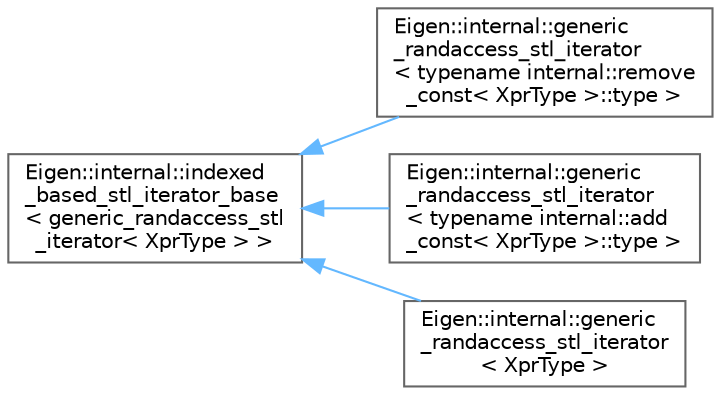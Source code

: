 digraph "Graphical Class Hierarchy"
{
 // LATEX_PDF_SIZE
  bgcolor="transparent";
  edge [fontname=Helvetica,fontsize=10,labelfontname=Helvetica,labelfontsize=10];
  node [fontname=Helvetica,fontsize=10,shape=box,height=0.2,width=0.4];
  rankdir="LR";
  Node0 [id="Node000000",label="Eigen::internal::indexed\l_based_stl_iterator_base\l\< generic_randaccess_stl\l_iterator\< XprType \> \>",height=0.2,width=0.4,color="grey40", fillcolor="white", style="filled",URL="$classEigen_1_1internal_1_1indexed__based__stl__iterator__base.html",tooltip=" "];
  Node0 -> Node1 [id="edge870_Node000000_Node000001",dir="back",color="steelblue1",style="solid",tooltip=" "];
  Node1 [id="Node000001",label="Eigen::internal::generic\l_randaccess_stl_iterator\l\< typename internal::remove\l_const\< XprType \>::type \>",height=0.2,width=0.4,color="grey40", fillcolor="white", style="filled",URL="$classEigen_1_1internal_1_1generic__randaccess__stl__iterator.html",tooltip=" "];
  Node0 -> Node2 [id="edge871_Node000000_Node000002",dir="back",color="steelblue1",style="solid",tooltip=" "];
  Node2 [id="Node000002",label="Eigen::internal::generic\l_randaccess_stl_iterator\l\< typename internal::add\l_const\< XprType \>::type \>",height=0.2,width=0.4,color="grey40", fillcolor="white", style="filled",URL="$classEigen_1_1internal_1_1generic__randaccess__stl__iterator.html",tooltip=" "];
  Node0 -> Node3 [id="edge872_Node000000_Node000003",dir="back",color="steelblue1",style="solid",tooltip=" "];
  Node3 [id="Node000003",label="Eigen::internal::generic\l_randaccess_stl_iterator\l\< XprType \>",height=0.2,width=0.4,color="grey40", fillcolor="white", style="filled",URL="$classEigen_1_1internal_1_1generic__randaccess__stl__iterator.html",tooltip=" "];
}
